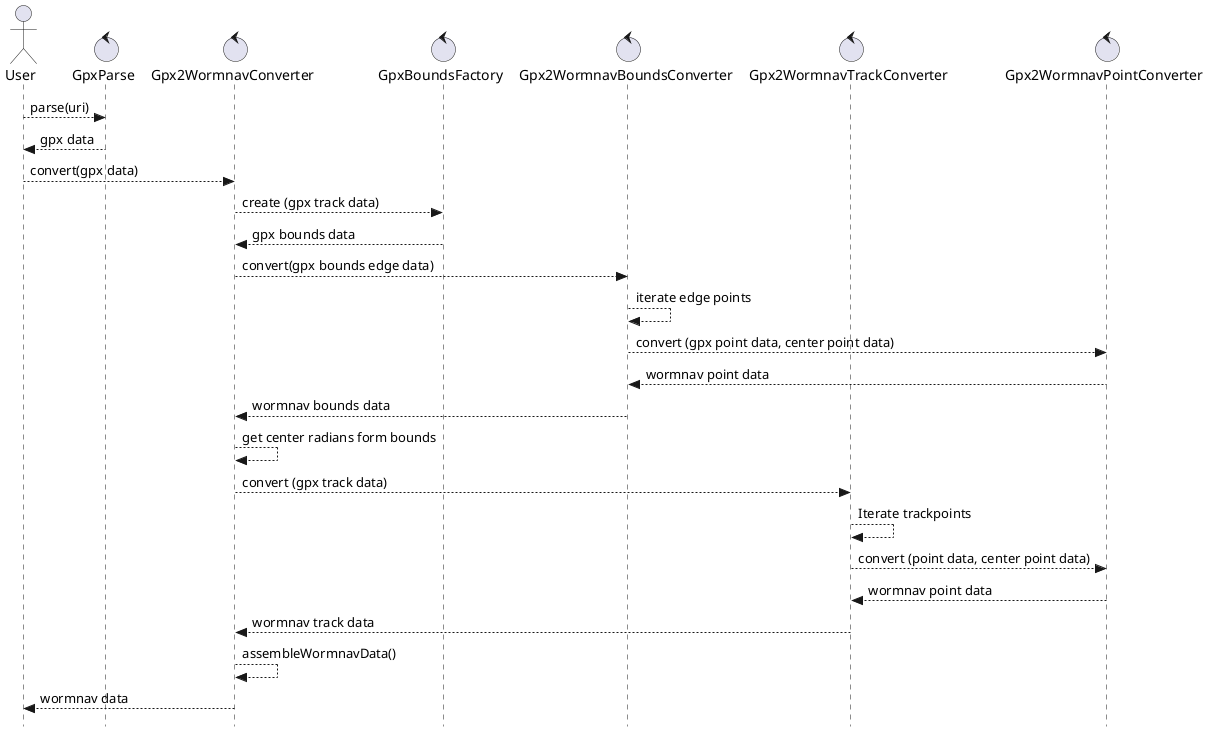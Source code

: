 @startuml

skinparam style strictuml

actor User
control GpxParse
control Gpx2WormnavConverter
control GpxBoundsFactory
control Gpx2WormnavBoundsConverter
control Gpx2WormnavTrackConverter
control Gpx2WormnavPointConverter

User --> GpxParse : parse(uri)
GpxParse --> User : gpx data
User --> Gpx2WormnavConverter : convert(gpx data)

Gpx2WormnavConverter --> GpxBoundsFactory : create (gpx track data)
GpxBoundsFactory --> Gpx2WormnavConverter : gpx bounds data

Gpx2WormnavConverter --> Gpx2WormnavBoundsConverter : convert(gpx bounds edge data)
Gpx2WormnavBoundsConverter --> Gpx2WormnavBoundsConverter : iterate edge points
Gpx2WormnavBoundsConverter --> Gpx2WormnavPointConverter : convert (gpx point data, center point data)
Gpx2WormnavPointConverter --> Gpx2WormnavBoundsConverter : wormnav point data
Gpx2WormnavBoundsConverter --> Gpx2WormnavConverter : wormnav bounds data

Gpx2WormnavConverter --> Gpx2WormnavConverter : get center radians form bounds

Gpx2WormnavConverter --> Gpx2WormnavTrackConverter : convert (gpx track data)
Gpx2WormnavTrackConverter --> Gpx2WormnavTrackConverter : Iterate trackpoints
Gpx2WormnavTrackConverter --> Gpx2WormnavPointConverter : convert (point data, center point data)
Gpx2WormnavPointConverter --> Gpx2WormnavTrackConverter : wormnav point data
Gpx2WormnavTrackConverter --> Gpx2WormnavConverter : wormnav track data

Gpx2WormnavConverter --> Gpx2WormnavConverter : assembleWormnavData()
Gpx2WormnavConverter --> User : wormnav data

@enduml